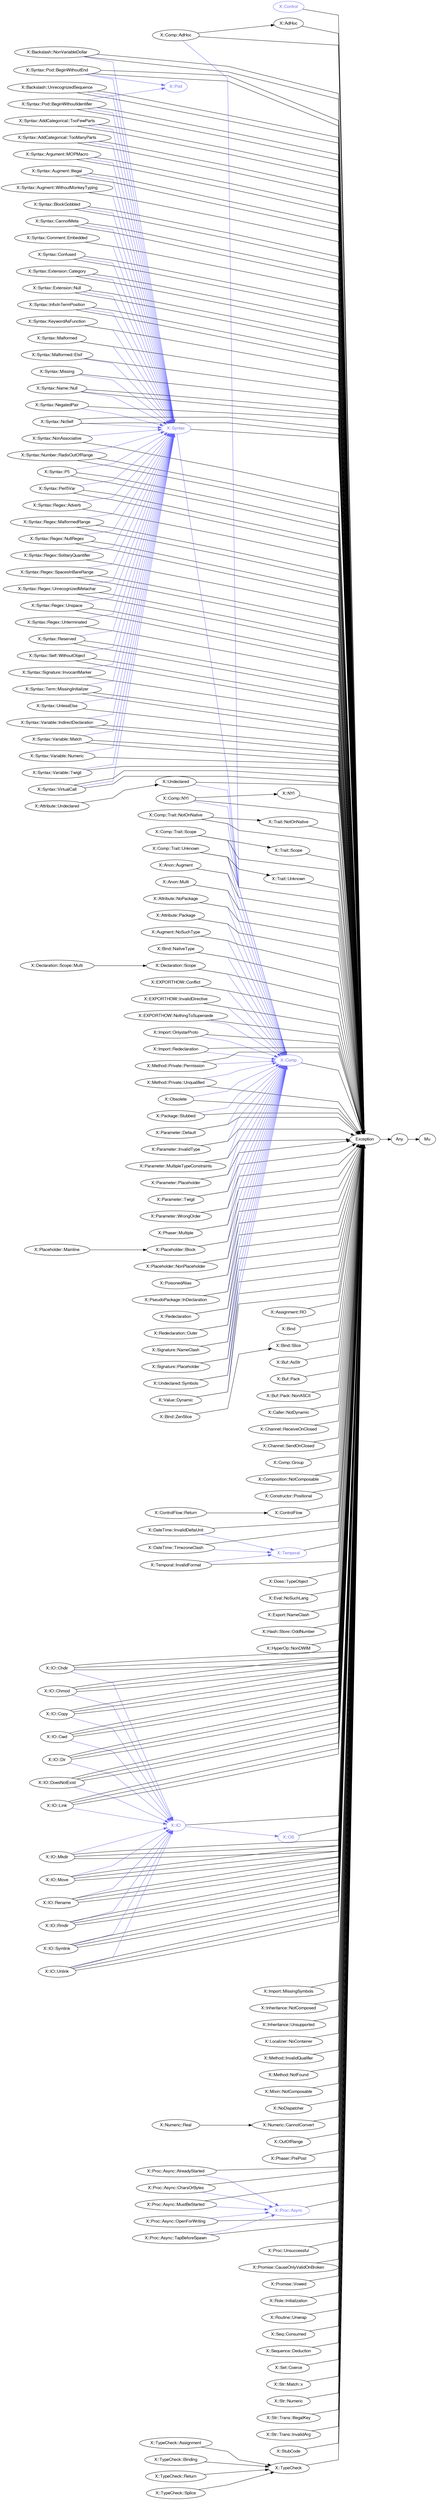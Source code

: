 digraph "perl6-type-graph" {
    rankdir=LR;
    splines=polyline;
    overlap=false; 
    // Types
    "X::Control" [color="#6666FF", fontcolor="#6666FF", href="/type/X::Control", fontname="FreeSans"];
    "X::AdHoc" [color="#000000", fontcolor="#000000", href="/type/X::AdHoc", fontname="FreeSans"];
    "X::Comp" [color="#6666FF", fontcolor="#6666FF", href="/type/X::Comp", fontname="FreeSans"];
    "X::Anon::Augment" [color="#000000", fontcolor="#000000", href="/type/X::Anon::Augment", fontname="FreeSans"];
    "X::Anon::Multi" [color="#000000", fontcolor="#000000", href="/type/X::Anon::Multi", fontname="FreeSans"];
    "X::Assignment::RO" [color="#000000", fontcolor="#000000", href="/type/X::Assignment::RO", fontname="FreeSans"];
    "X::Attribute::NoPackage" [color="#000000", fontcolor="#000000", href="/type/X::Attribute::NoPackage", fontname="FreeSans"];
    "X::Attribute::Package" [color="#000000", fontcolor="#000000", href="/type/X::Attribute::Package", fontname="FreeSans"];
    "X::Undeclared" [color="#000000", fontcolor="#000000", href="/type/X::Undeclared", fontname="FreeSans"];
    "X::Attribute::Undeclared" [color="#000000", fontcolor="#000000", href="/type/X::Attribute::Undeclared", fontname="FreeSans"];
    "X::Augment::NoSuchType" [color="#000000", fontcolor="#000000", href="/type/X::Augment::NoSuchType", fontname="FreeSans"];
    "X::Syntax" [color="#6666FF", fontcolor="#6666FF", href="/type/X::Syntax", fontname="FreeSans"];
    "X::Backslash::NonVariableDollar" [color="#000000", fontcolor="#000000", href="/type/X::Backslash::NonVariableDollar", fontname="FreeSans"];
    "X::Backslash::UnrecognizedSequence" [color="#000000", fontcolor="#000000", href="/type/X::Backslash::UnrecognizedSequence", fontname="FreeSans"];
    "X::Bind" [color="#000000", fontcolor="#000000", href="/type/X::Bind", fontname="FreeSans"];
    "X::Bind::NativeType" [color="#000000", fontcolor="#000000", href="/type/X::Bind::NativeType", fontname="FreeSans"];
    "X::Bind::Slice" [color="#000000", fontcolor="#000000", href="/type/X::Bind::Slice", fontname="FreeSans"];
    "X::Bind::ZenSlice" [color="#000000", fontcolor="#000000", href="/type/X::Bind::ZenSlice", fontname="FreeSans"];
    "X::Buf::AsStr" [color="#000000", fontcolor="#000000", href="/type/X::Buf::AsStr", fontname="FreeSans"];
    "X::Buf::Pack" [color="#000000", fontcolor="#000000", href="/type/X::Buf::Pack", fontname="FreeSans"];
    "X::Buf::Pack::NonASCII" [color="#000000", fontcolor="#000000", href="/type/X::Buf::Pack::NonASCII", fontname="FreeSans"];
    "X::Caller::NotDynamic" [color="#000000", fontcolor="#000000", href="/type/X::Caller::NotDynamic", fontname="FreeSans"];
    "X::Channel::ReceiveOnClosed" [color="#000000", fontcolor="#000000", href="/type/X::Channel::ReceiveOnClosed", fontname="FreeSans"];
    "X::Channel::SendOnClosed" [color="#000000", fontcolor="#000000", href="/type/X::Channel::SendOnClosed", fontname="FreeSans"];
    "X::Comp::AdHoc" [color="#000000", fontcolor="#000000", href="/type/X::Comp::AdHoc", fontname="FreeSans"];
    "X::Comp::Group" [color="#000000", fontcolor="#000000", href="/type/X::Comp::Group", fontname="FreeSans"];
    "X::NYI" [color="#000000", fontcolor="#000000", href="/type/X::NYI", fontname="FreeSans"];
    "X::Comp::NYI" [color="#000000", fontcolor="#000000", href="/type/X::Comp::NYI", fontname="FreeSans"];
    "X::Trait::NotOnNative" [color="#000000", fontcolor="#000000", href="/type/X::Trait::NotOnNative", fontname="FreeSans"];
    "X::Comp::Trait::NotOnNative" [color="#000000", fontcolor="#000000", href="/type/X::Comp::Trait::NotOnNative", fontname="FreeSans"];
    "X::Trait::Scope" [color="#000000", fontcolor="#000000", href="/type/X::Trait::Scope", fontname="FreeSans"];
    "X::Comp::Trait::Scope" [color="#000000", fontcolor="#000000", href="/type/X::Comp::Trait::Scope", fontname="FreeSans"];
    "X::Trait::Unknown" [color="#000000", fontcolor="#000000", href="/type/X::Trait::Unknown", fontname="FreeSans"];
    "X::Comp::Trait::Unknown" [color="#000000", fontcolor="#000000", href="/type/X::Comp::Trait::Unknown", fontname="FreeSans"];
    "X::Composition::NotComposable" [color="#000000", fontcolor="#000000", href="/type/X::Composition::NotComposable", fontname="FreeSans"];
    "X::Constructor::Positional" [color="#000000", fontcolor="#000000", href="/type/X::Constructor::Positional", fontname="FreeSans"];
    "X::ControlFlow" [color="#000000", fontcolor="#000000", href="/type/X::ControlFlow", fontname="FreeSans"];
    "X::ControlFlow::Return" [color="#000000", fontcolor="#000000", href="/type/X::ControlFlow::Return", fontname="FreeSans"];
    "X::Temporal" [color="#6666FF", fontcolor="#6666FF", href="/type/X::Temporal", fontname="FreeSans"];
    "X::DateTime::InvalidDeltaUnit" [color="#000000", fontcolor="#000000", href="/type/X::DateTime::InvalidDeltaUnit", fontname="FreeSans"];
    "X::DateTime::TimezoneClash" [color="#000000", fontcolor="#000000", href="/type/X::DateTime::TimezoneClash", fontname="FreeSans"];
    "X::Declaration::Scope" [color="#000000", fontcolor="#000000", href="/type/X::Declaration::Scope", fontname="FreeSans"];
    "X::Declaration::Scope::Multi" [color="#000000", fontcolor="#000000", href="/type/X::Declaration::Scope::Multi", fontname="FreeSans"];
    "X::Does::TypeObject" [color="#000000", fontcolor="#000000", href="/type/X::Does::TypeObject", fontname="FreeSans"];
    "X::EXPORTHOW::Conflict" [color="#000000", fontcolor="#000000", href="/type/X::EXPORTHOW::Conflict", fontname="FreeSans"];
    "X::EXPORTHOW::InvalidDirective" [color="#000000", fontcolor="#000000", href="/type/X::EXPORTHOW::InvalidDirective", fontname="FreeSans"];
    "X::EXPORTHOW::NothingToSupersede" [color="#000000", fontcolor="#000000", href="/type/X::EXPORTHOW::NothingToSupersede", fontname="FreeSans"];
    "X::Eval::NoSuchLang" [color="#000000", fontcolor="#000000", href="/type/X::Eval::NoSuchLang", fontname="FreeSans"];
    "X::Export::NameClash" [color="#000000", fontcolor="#000000", href="/type/X::Export::NameClash", fontname="FreeSans"];
    "X::Hash::Store::OddNumber" [color="#000000", fontcolor="#000000", href="/type/X::Hash::Store::OddNumber", fontname="FreeSans"];
    "X::HyperOp::NonDWIM" [color="#000000", fontcolor="#000000", href="/type/X::HyperOp::NonDWIM", fontname="FreeSans"];
    "X::OS" [color="#6666FF", fontcolor="#6666FF", href="/type/X::OS", fontname="FreeSans"];
    "X::IO" [color="#6666FF", fontcolor="#6666FF", href="/type/X::IO", fontname="FreeSans"];
    "X::IO::Chdir" [color="#000000", fontcolor="#000000", href="/type/X::IO::Chdir", fontname="FreeSans"];
    "X::IO::Chmod" [color="#000000", fontcolor="#000000", href="/type/X::IO::Chmod", fontname="FreeSans"];
    "X::IO::Copy" [color="#000000", fontcolor="#000000", href="/type/X::IO::Copy", fontname="FreeSans"];
    "X::IO::Cwd" [color="#000000", fontcolor="#000000", href="/type/X::IO::Cwd", fontname="FreeSans"];
    "X::IO::Dir" [color="#000000", fontcolor="#000000", href="/type/X::IO::Dir", fontname="FreeSans"];
    "X::IO::DoesNotExist" [color="#000000", fontcolor="#000000", href="/type/X::IO::DoesNotExist", fontname="FreeSans"];
    "X::IO::Link" [color="#000000", fontcolor="#000000", href="/type/X::IO::Link", fontname="FreeSans"];
    "X::IO::Mkdir" [color="#000000", fontcolor="#000000", href="/type/X::IO::Mkdir", fontname="FreeSans"];
    "X::IO::Move" [color="#000000", fontcolor="#000000", href="/type/X::IO::Move", fontname="FreeSans"];
    "X::IO::Rename" [color="#000000", fontcolor="#000000", href="/type/X::IO::Rename", fontname="FreeSans"];
    "X::IO::Rmdir" [color="#000000", fontcolor="#000000", href="/type/X::IO::Rmdir", fontname="FreeSans"];
    "X::IO::Symlink" [color="#000000", fontcolor="#000000", href="/type/X::IO::Symlink", fontname="FreeSans"];
    "X::IO::Unlink" [color="#000000", fontcolor="#000000", href="/type/X::IO::Unlink", fontname="FreeSans"];
    "X::Import::MissingSymbols" [color="#000000", fontcolor="#000000", href="/type/X::Import::MissingSymbols", fontname="FreeSans"];
    "X::Import::OnlystarProto" [color="#000000", fontcolor="#000000", href="/type/X::Import::OnlystarProto", fontname="FreeSans"];
    "X::Import::Redeclaration" [color="#000000", fontcolor="#000000", href="/type/X::Import::Redeclaration", fontname="FreeSans"];
    "X::Inheritance::NotComposed" [color="#000000", fontcolor="#000000", href="/type/X::Inheritance::NotComposed", fontname="FreeSans"];
    "X::Inheritance::Unsupported" [color="#000000", fontcolor="#000000", href="/type/X::Inheritance::Unsupported", fontname="FreeSans"];
    "X::Localizer::NoContainer" [color="#000000", fontcolor="#000000", href="/type/X::Localizer::NoContainer", fontname="FreeSans"];
    "X::Method::InvalidQualifier" [color="#000000", fontcolor="#000000", href="/type/X::Method::InvalidQualifier", fontname="FreeSans"];
    "X::Method::NotFound" [color="#000000", fontcolor="#000000", href="/type/X::Method::NotFound", fontname="FreeSans"];
    "X::Method::Private::Permission" [color="#000000", fontcolor="#000000", href="/type/X::Method::Private::Permission", fontname="FreeSans"];
    "X::Method::Private::Unqualified" [color="#000000", fontcolor="#000000", href="/type/X::Method::Private::Unqualified", fontname="FreeSans"];
    "X::Mixin::NotComposable" [color="#000000", fontcolor="#000000", href="/type/X::Mixin::NotComposable", fontname="FreeSans"];
    "X::NoDispatcher" [color="#000000", fontcolor="#000000", href="/type/X::NoDispatcher", fontname="FreeSans"];
    "X::Numeric::CannotConvert" [color="#000000", fontcolor="#000000", href="/type/X::Numeric::CannotConvert", fontname="FreeSans"];
    "X::Numeric::Real" [color="#000000", fontcolor="#000000", href="/type/X::Numeric::Real", fontname="FreeSans"];
    "X::Obsolete" [color="#000000", fontcolor="#000000", href="/type/X::Obsolete", fontname="FreeSans"];
    "X::OutOfRange" [color="#000000", fontcolor="#000000", href="/type/X::OutOfRange", fontname="FreeSans"];
    "X::Package::Stubbed" [color="#000000", fontcolor="#000000", href="/type/X::Package::Stubbed", fontname="FreeSans"];
    "X::Parameter::Default" [color="#000000", fontcolor="#000000", href="/type/X::Parameter::Default", fontname="FreeSans"];
    "X::Parameter::InvalidType" [color="#000000", fontcolor="#000000", href="/type/X::Parameter::InvalidType", fontname="FreeSans"];
    "X::Parameter::MultipleTypeConstraints" [color="#000000", fontcolor="#000000", href="/type/X::Parameter::MultipleTypeConstraints", fontname="FreeSans"];
    "X::Parameter::Placeholder" [color="#000000", fontcolor="#000000", href="/type/X::Parameter::Placeholder", fontname="FreeSans"];
    "X::Parameter::Twigil" [color="#000000", fontcolor="#000000", href="/type/X::Parameter::Twigil", fontname="FreeSans"];
    "X::Parameter::WrongOrder" [color="#000000", fontcolor="#000000", href="/type/X::Parameter::WrongOrder", fontname="FreeSans"];
    "X::Phaser::Multiple" [color="#000000", fontcolor="#000000", href="/type/X::Phaser::Multiple", fontname="FreeSans"];
    "X::Phaser::PrePost" [color="#000000", fontcolor="#000000", href="/type/X::Phaser::PrePost", fontname="FreeSans"];
    "X::Placeholder::Block" [color="#000000", fontcolor="#000000", href="/type/X::Placeholder::Block", fontname="FreeSans"];
    "X::Placeholder::Mainline" [color="#000000", fontcolor="#000000", href="/type/X::Placeholder::Mainline", fontname="FreeSans"];
    "X::Placeholder::NonPlaceholder" [color="#000000", fontcolor="#000000", href="/type/X::Placeholder::NonPlaceholder", fontname="FreeSans"];
    "X::Pod" [color="#6666FF", fontcolor="#6666FF", href="/type/X::Pod", fontname="FreeSans"];
    "X::PoisonedAlias" [color="#000000", fontcolor="#000000", href="/type/X::PoisonedAlias", fontname="FreeSans"];
    "X::Proc::Async" [color="#6666FF", fontcolor="#6666FF", href="/type/X::Proc::Async", fontname="FreeSans"];
    "X::Proc::Async::AlreadyStarted" [color="#000000", fontcolor="#000000", href="/type/X::Proc::Async::AlreadyStarted", fontname="FreeSans"];
    "X::Proc::Async::CharsOrBytes" [color="#000000", fontcolor="#000000", href="/type/X::Proc::Async::CharsOrBytes", fontname="FreeSans"];
    "X::Proc::Async::MustBeStarted" [color="#000000", fontcolor="#000000", href="/type/X::Proc::Async::MustBeStarted", fontname="FreeSans"];
    "X::Proc::Async::OpenForWriting" [color="#000000", fontcolor="#000000", href="/type/X::Proc::Async::OpenForWriting", fontname="FreeSans"];
    "X::Proc::Async::TapBeforeSpawn" [color="#000000", fontcolor="#000000", href="/type/X::Proc::Async::TapBeforeSpawn", fontname="FreeSans"];
    "X::Proc::Unsuccessful" [color="#000000", fontcolor="#000000", href="/type/X::Proc::Unsuccessful", fontname="FreeSans"];
    "X::Promise::CauseOnlyValidOnBroken" [color="#000000", fontcolor="#000000", href="/type/X::Promise::CauseOnlyValidOnBroken", fontname="FreeSans"];
    "X::Promise::Vowed" [color="#000000", fontcolor="#000000", href="/type/X::Promise::Vowed", fontname="FreeSans"];
    "X::PseudoPackage::InDeclaration" [color="#000000", fontcolor="#000000", href="/type/X::PseudoPackage::InDeclaration", fontname="FreeSans"];
    "X::Redeclaration" [color="#000000", fontcolor="#000000", href="/type/X::Redeclaration", fontname="FreeSans"];
    "X::Redeclaration::Outer" [color="#000000", fontcolor="#000000", href="/type/X::Redeclaration::Outer", fontname="FreeSans"];
    "X::Role::Initialization" [color="#000000", fontcolor="#000000", href="/type/X::Role::Initialization", fontname="FreeSans"];
    "X::Routine::Unwrap" [color="#000000", fontcolor="#000000", href="/type/X::Routine::Unwrap", fontname="FreeSans"];
    "X::Seq::Consumed" [color="#000000", fontcolor="#000000", href="/type/X::Seq::Consumed", fontname="FreeSans"];
    "X::Sequence::Deduction" [color="#000000", fontcolor="#000000", href="/type/X::Sequence::Deduction", fontname="FreeSans"];
    "X::Set::Coerce" [color="#000000", fontcolor="#000000", href="/type/X::Set::Coerce", fontname="FreeSans"];
    "X::Signature::NameClash" [color="#000000", fontcolor="#000000", href="/type/X::Signature::NameClash", fontname="FreeSans"];
    "X::Signature::Placeholder" [color="#000000", fontcolor="#000000", href="/type/X::Signature::Placeholder", fontname="FreeSans"];
    "X::Str::Match::x" [color="#000000", fontcolor="#000000", href="/type/X::Str::Match::x", fontname="FreeSans"];
    "X::Str::Numeric" [color="#000000", fontcolor="#000000", href="/type/X::Str::Numeric", fontname="FreeSans"];
    "X::Str::Trans::IllegalKey" [color="#000000", fontcolor="#000000", href="/type/X::Str::Trans::IllegalKey", fontname="FreeSans"];
    "X::Str::Trans::InvalidArg" [color="#000000", fontcolor="#000000", href="/type/X::Str::Trans::InvalidArg", fontname="FreeSans"];
    "X::StubCode" [color="#000000", fontcolor="#000000", href="/type/X::StubCode", fontname="FreeSans"];
    "X::Syntax::AddCategorical::TooFewParts" [color="#000000", fontcolor="#000000", href="/type/X::Syntax::AddCategorical::TooFewParts", fontname="FreeSans"];
    "X::Syntax::AddCategorical::TooManyParts" [color="#000000", fontcolor="#000000", href="/type/X::Syntax::AddCategorical::TooManyParts", fontname="FreeSans"];
    "X::Syntax::Argument::MOPMacro" [color="#000000", fontcolor="#000000", href="/type/X::Syntax::Argument::MOPMacro", fontname="FreeSans"];
    "X::Syntax::Augment::Illegal" [color="#000000", fontcolor="#000000", href="/type/X::Syntax::Augment::Illegal", fontname="FreeSans"];
    "X::Syntax::Augment::WithoutMonkeyTyping" [color="#000000", fontcolor="#000000", href="/type/X::Syntax::Augment::WithoutMonkeyTyping", fontname="FreeSans"];
    "X::Syntax::BlockGobbled" [color="#000000", fontcolor="#000000", href="/type/X::Syntax::BlockGobbled", fontname="FreeSans"];
    "X::Syntax::CannotMeta" [color="#000000", fontcolor="#000000", href="/type/X::Syntax::CannotMeta", fontname="FreeSans"];
    "X::Syntax::Comment::Embedded" [color="#000000", fontcolor="#000000", href="/type/X::Syntax::Comment::Embedded", fontname="FreeSans"];
    "X::Syntax::Confused" [color="#000000", fontcolor="#000000", href="/type/X::Syntax::Confused", fontname="FreeSans"];
    "X::Syntax::Extension::Category" [color="#000000", fontcolor="#000000", href="/type/X::Syntax::Extension::Category", fontname="FreeSans"];
    "X::Syntax::Extension::Null" [color="#000000", fontcolor="#000000", href="/type/X::Syntax::Extension::Null", fontname="FreeSans"];
    "X::Syntax::InfixInTermPosition" [color="#000000", fontcolor="#000000", href="/type/X::Syntax::InfixInTermPosition", fontname="FreeSans"];
    "X::Syntax::KeywordAsFunction" [color="#000000", fontcolor="#000000", href="/type/X::Syntax::KeywordAsFunction", fontname="FreeSans"];
    "X::Syntax::Malformed" [color="#000000", fontcolor="#000000", href="/type/X::Syntax::Malformed", fontname="FreeSans"];
    "X::Syntax::Malformed::Elsif" [color="#000000", fontcolor="#000000", href="/type/X::Syntax::Malformed::Elsif", fontname="FreeSans"];
    "X::Syntax::Missing" [color="#000000", fontcolor="#000000", href="/type/X::Syntax::Missing", fontname="FreeSans"];
    "X::Syntax::Name::Null" [color="#000000", fontcolor="#000000", href="/type/X::Syntax::Name::Null", fontname="FreeSans"];
    "X::Syntax::NegatedPair" [color="#000000", fontcolor="#000000", href="/type/X::Syntax::NegatedPair", fontname="FreeSans"];
    "X::Syntax::NoSelf" [color="#000000", fontcolor="#000000", href="/type/X::Syntax::NoSelf", fontname="FreeSans"];
    "X::Syntax::NonAssociative" [color="#000000", fontcolor="#000000", href="/type/X::Syntax::NonAssociative", fontname="FreeSans"];
    "X::Syntax::Number::RadixOutOfRange" [color="#000000", fontcolor="#000000", href="/type/X::Syntax::Number::RadixOutOfRange", fontname="FreeSans"];
    "X::Syntax::P5" [color="#000000", fontcolor="#000000", href="/type/X::Syntax::P5", fontname="FreeSans"];
    "X::Syntax::Perl5Var" [color="#000000", fontcolor="#000000", href="/type/X::Syntax::Perl5Var", fontname="FreeSans"];
    "X::Syntax::Pod::BeginWithoutEnd" [color="#000000", fontcolor="#000000", href="/type/X::Syntax::Pod::BeginWithoutEnd", fontname="FreeSans"];
    "X::Syntax::Pod::BeginWithoutIdentifier" [color="#000000", fontcolor="#000000", href="/type/X::Syntax::Pod::BeginWithoutIdentifier", fontname="FreeSans"];
    "X::Syntax::Regex::Adverb" [color="#000000", fontcolor="#000000", href="/type/X::Syntax::Regex::Adverb", fontname="FreeSans"];
    "X::Syntax::Regex::MalformedRange" [color="#000000", fontcolor="#000000", href="/type/X::Syntax::Regex::MalformedRange", fontname="FreeSans"];
    "X::Syntax::Regex::NullRegex" [color="#000000", fontcolor="#000000", href="/type/X::Syntax::Regex::NullRegex", fontname="FreeSans"];
    "X::Syntax::Regex::SolitaryQuantifier" [color="#000000", fontcolor="#000000", href="/type/X::Syntax::Regex::SolitaryQuantifier", fontname="FreeSans"];
    "X::Syntax::Regex::SpacesInBareRange" [color="#000000", fontcolor="#000000", href="/type/X::Syntax::Regex::SpacesInBareRange", fontname="FreeSans"];
    "X::Syntax::Regex::UnrecognizedMetachar" [color="#000000", fontcolor="#000000", href="/type/X::Syntax::Regex::UnrecognizedMetachar", fontname="FreeSans"];
    "X::Syntax::Regex::Unspace" [color="#000000", fontcolor="#000000", href="/type/X::Syntax::Regex::Unspace", fontname="FreeSans"];
    "X::Syntax::Regex::Unterminated" [color="#000000", fontcolor="#000000", href="/type/X::Syntax::Regex::Unterminated", fontname="FreeSans"];
    "X::Syntax::Reserved" [color="#000000", fontcolor="#000000", href="/type/X::Syntax::Reserved", fontname="FreeSans"];
    "X::Syntax::Self::WithoutObject" [color="#000000", fontcolor="#000000", href="/type/X::Syntax::Self::WithoutObject", fontname="FreeSans"];
    "X::Syntax::Signature::InvocantMarker" [color="#000000", fontcolor="#000000", href="/type/X::Syntax::Signature::InvocantMarker", fontname="FreeSans"];
    "X::Syntax::Term::MissingInitializer" [color="#000000", fontcolor="#000000", href="/type/X::Syntax::Term::MissingInitializer", fontname="FreeSans"];
    "X::Syntax::UnlessElse" [color="#000000", fontcolor="#000000", href="/type/X::Syntax::UnlessElse", fontname="FreeSans"];
    "X::Syntax::Variable::IndirectDeclaration" [color="#000000", fontcolor="#000000", href="/type/X::Syntax::Variable::IndirectDeclaration", fontname="FreeSans"];
    "X::Syntax::Variable::Match" [color="#000000", fontcolor="#000000", href="/type/X::Syntax::Variable::Match", fontname="FreeSans"];
    "X::Syntax::Variable::Numeric" [color="#000000", fontcolor="#000000", href="/type/X::Syntax::Variable::Numeric", fontname="FreeSans"];
    "X::Syntax::Variable::Twigil" [color="#000000", fontcolor="#000000", href="/type/X::Syntax::Variable::Twigil", fontname="FreeSans"];
    "X::Syntax::VirtualCall" [color="#000000", fontcolor="#000000", href="/type/X::Syntax::VirtualCall", fontname="FreeSans"];
    "X::Temporal::InvalidFormat" [color="#000000", fontcolor="#000000", href="/type/X::Temporal::InvalidFormat", fontname="FreeSans"];
    "X::TypeCheck" [color="#000000", fontcolor="#000000", href="/type/X::TypeCheck", fontname="FreeSans"];
    "X::TypeCheck::Assignment" [color="#000000", fontcolor="#000000", href="/type/X::TypeCheck::Assignment", fontname="FreeSans"];
    "X::TypeCheck::Binding" [color="#000000", fontcolor="#000000", href="/type/X::TypeCheck::Binding", fontname="FreeSans"];
    "X::TypeCheck::Return" [color="#000000", fontcolor="#000000", href="/type/X::TypeCheck::Return", fontname="FreeSans"];
    "X::TypeCheck::Splice" [color="#000000", fontcolor="#000000", href="/type/X::TypeCheck::Splice", fontname="FreeSans"];
    "X::Undeclared::Symbols" [color="#000000", fontcolor="#000000", href="/type/X::Undeclared::Symbols", fontname="FreeSans"];
    "X::Value::Dynamic" [color="#000000", fontcolor="#000000", href="/type/X::Value::Dynamic", fontname="FreeSans"];
    "Exception" [color="#000000", fontcolor="#000000", href="/type/Exception", fontname="FreeSans"];
    "Any" [color="#000000", fontcolor="#000000", href="/type/Any", fontname="FreeSans"];
    "Mu" [color="#000000", fontcolor="#000000", href="/type/Mu", fontname="FreeSans"];

    // Superclasses
    "X::Control" -> "Exception" [color="#000000"];
    "X::AdHoc" -> "Exception" [color="#000000"];
    "X::Comp" -> "Exception" [color="#000000"];
    "X::Anon::Augment" -> "Exception" [color="#000000"];
    "X::Anon::Multi" -> "Exception" [color="#000000"];
    "X::Assignment::RO" -> "Exception" [color="#000000"];
    "X::Attribute::NoPackage" -> "Exception" [color="#000000"];
    "X::Attribute::Package" -> "Exception" [color="#000000"];
    "X::Undeclared" -> "Exception" [color="#000000"];
    "X::Attribute::Undeclared" -> "X::Undeclared" [color="#000000"];
    "X::Augment::NoSuchType" -> "Exception" [color="#000000"];
    "X::Syntax" -> "Exception" [color="#000000"];
    "X::Backslash::NonVariableDollar" -> "Exception" [color="#000000"];
    "X::Backslash::NonVariableDollar" -> "Exception" [color="#000000"];
    "X::Backslash::UnrecognizedSequence" -> "Exception" [color="#000000"];
    "X::Backslash::UnrecognizedSequence" -> "Exception" [color="#000000"];
    "X::Bind" -> "Exception" [color="#000000"];
    "X::Bind::NativeType" -> "Exception" [color="#000000"];
    "X::Bind::Slice" -> "Exception" [color="#000000"];
    "X::Bind::ZenSlice" -> "X::Bind::Slice" [color="#000000"];
    "X::Buf::AsStr" -> "Exception" [color="#000000"];
    "X::Buf::Pack" -> "Exception" [color="#000000"];
    "X::Buf::Pack::NonASCII" -> "Exception" [color="#000000"];
    "X::Caller::NotDynamic" -> "Exception" [color="#000000"];
    "X::Channel::ReceiveOnClosed" -> "Exception" [color="#000000"];
    "X::Channel::SendOnClosed" -> "Exception" [color="#000000"];
    "X::Comp::AdHoc" -> "X::AdHoc" [color="#000000"];
    "X::Comp::AdHoc" -> "Exception" [color="#000000"];
    "X::Comp::Group" -> "Exception" [color="#000000"];
    "X::NYI" -> "Exception" [color="#000000"];
    "X::Comp::NYI" -> "X::NYI" [color="#000000"];
    "X::Comp::NYI" -> "Exception" [color="#000000"];
    "X::Trait::NotOnNative" -> "Exception" [color="#000000"];
    "X::Comp::Trait::NotOnNative" -> "X::Trait::NotOnNative" [color="#000000"];
    "X::Comp::Trait::NotOnNative" -> "Exception" [color="#000000"];
    "X::Trait::Scope" -> "Exception" [color="#000000"];
    "X::Comp::Trait::Scope" -> "X::Trait::Scope" [color="#000000"];
    "X::Comp::Trait::Scope" -> "Exception" [color="#000000"];
    "X::Trait::Unknown" -> "Exception" [color="#000000"];
    "X::Comp::Trait::Unknown" -> "X::Trait::Unknown" [color="#000000"];
    "X::Comp::Trait::Unknown" -> "Exception" [color="#000000"];
    "X::Composition::NotComposable" -> "Exception" [color="#000000"];
    "X::Constructor::Positional" -> "Exception" [color="#000000"];
    "X::ControlFlow" -> "Exception" [color="#000000"];
    "X::ControlFlow::Return" -> "X::ControlFlow" [color="#000000"];
    "X::Temporal" -> "Exception" [color="#000000"];
    "X::DateTime::InvalidDeltaUnit" -> "Exception" [color="#000000"];
    "X::DateTime::TimezoneClash" -> "Exception" [color="#000000"];
    "X::Declaration::Scope" -> "Exception" [color="#000000"];
    "X::Declaration::Scope::Multi" -> "X::Declaration::Scope" [color="#000000"];
    "X::Does::TypeObject" -> "Exception" [color="#000000"];
    "X::EXPORTHOW::Conflict" -> "Exception" [color="#000000"];
    "X::EXPORTHOW::InvalidDirective" -> "Exception" [color="#000000"];
    "X::EXPORTHOW::NothingToSupersede" -> "Exception" [color="#000000"];
    "X::Eval::NoSuchLang" -> "Exception" [color="#000000"];
    "X::Export::NameClash" -> "Exception" [color="#000000"];
    "X::Hash::Store::OddNumber" -> "Exception" [color="#000000"];
    "X::HyperOp::NonDWIM" -> "Exception" [color="#000000"];
    "X::OS" -> "Exception" [color="#000000"];
    "X::IO" -> "Exception" [color="#000000"];
    "X::IO::Chdir" -> "Exception" [color="#000000"];
    "X::IO::Chdir" -> "Exception" [color="#000000"];
    "X::IO::Chdir" -> "Exception" [color="#000000"];
    "X::IO::Chmod" -> "Exception" [color="#000000"];
    "X::IO::Chmod" -> "Exception" [color="#000000"];
    "X::IO::Chmod" -> "Exception" [color="#000000"];
    "X::IO::Copy" -> "Exception" [color="#000000"];
    "X::IO::Copy" -> "Exception" [color="#000000"];
    "X::IO::Copy" -> "Exception" [color="#000000"];
    "X::IO::Cwd" -> "Exception" [color="#000000"];
    "X::IO::Cwd" -> "Exception" [color="#000000"];
    "X::IO::Cwd" -> "Exception" [color="#000000"];
    "X::IO::Dir" -> "Exception" [color="#000000"];
    "X::IO::Dir" -> "Exception" [color="#000000"];
    "X::IO::Dir" -> "Exception" [color="#000000"];
    "X::IO::DoesNotExist" -> "Exception" [color="#000000"];
    "X::IO::DoesNotExist" -> "Exception" [color="#000000"];
    "X::IO::DoesNotExist" -> "Exception" [color="#000000"];
    "X::IO::Link" -> "Exception" [color="#000000"];
    "X::IO::Link" -> "Exception" [color="#000000"];
    "X::IO::Link" -> "Exception" [color="#000000"];
    "X::IO::Mkdir" -> "Exception" [color="#000000"];
    "X::IO::Mkdir" -> "Exception" [color="#000000"];
    "X::IO::Mkdir" -> "Exception" [color="#000000"];
    "X::IO::Move" -> "Exception" [color="#000000"];
    "X::IO::Move" -> "Exception" [color="#000000"];
    "X::IO::Move" -> "Exception" [color="#000000"];
    "X::IO::Rename" -> "Exception" [color="#000000"];
    "X::IO::Rename" -> "Exception" [color="#000000"];
    "X::IO::Rename" -> "Exception" [color="#000000"];
    "X::IO::Rmdir" -> "Exception" [color="#000000"];
    "X::IO::Rmdir" -> "Exception" [color="#000000"];
    "X::IO::Rmdir" -> "Exception" [color="#000000"];
    "X::IO::Symlink" -> "Exception" [color="#000000"];
    "X::IO::Symlink" -> "Exception" [color="#000000"];
    "X::IO::Symlink" -> "Exception" [color="#000000"];
    "X::IO::Unlink" -> "Exception" [color="#000000"];
    "X::IO::Unlink" -> "Exception" [color="#000000"];
    "X::IO::Unlink" -> "Exception" [color="#000000"];
    "X::Import::MissingSymbols" -> "Exception" [color="#000000"];
    "X::Import::OnlystarProto" -> "Exception" [color="#000000"];
    "X::Import::Redeclaration" -> "Exception" [color="#000000"];
    "X::Inheritance::NotComposed" -> "Exception" [color="#000000"];
    "X::Inheritance::Unsupported" -> "Exception" [color="#000000"];
    "X::Localizer::NoContainer" -> "Exception" [color="#000000"];
    "X::Method::InvalidQualifier" -> "Exception" [color="#000000"];
    "X::Method::NotFound" -> "Exception" [color="#000000"];
    "X::Method::Private::Permission" -> "Exception" [color="#000000"];
    "X::Method::Private::Unqualified" -> "Exception" [color="#000000"];
    "X::Mixin::NotComposable" -> "Exception" [color="#000000"];
    "X::NoDispatcher" -> "Exception" [color="#000000"];
    "X::Numeric::CannotConvert" -> "Exception" [color="#000000"];
    "X::Numeric::Real" -> "X::Numeric::CannotConvert" [color="#000000"];
    "X::Obsolete" -> "Exception" [color="#000000"];
    "X::OutOfRange" -> "Exception" [color="#000000"];
    "X::Package::Stubbed" -> "Exception" [color="#000000"];
    "X::Parameter::Default" -> "Exception" [color="#000000"];
    "X::Parameter::InvalidType" -> "Exception" [color="#000000"];
    "X::Parameter::MultipleTypeConstraints" -> "Exception" [color="#000000"];
    "X::Parameter::Placeholder" -> "Exception" [color="#000000"];
    "X::Parameter::Twigil" -> "Exception" [color="#000000"];
    "X::Parameter::WrongOrder" -> "Exception" [color="#000000"];
    "X::Phaser::Multiple" -> "Exception" [color="#000000"];
    "X::Phaser::PrePost" -> "Exception" [color="#000000"];
    "X::Placeholder::Block" -> "Exception" [color="#000000"];
    "X::Placeholder::Mainline" -> "X::Placeholder::Block" [color="#000000"];
    "X::Placeholder::NonPlaceholder" -> "Exception" [color="#000000"];
    "X::PoisonedAlias" -> "Exception" [color="#000000"];
    "X::Proc::Async" -> "Exception" [color="#000000"];
    "X::Proc::Async::AlreadyStarted" -> "Exception" [color="#000000"];
    "X::Proc::Async::CharsOrBytes" -> "Exception" [color="#000000"];
    "X::Proc::Async::MustBeStarted" -> "Exception" [color="#000000"];
    "X::Proc::Async::OpenForWriting" -> "Exception" [color="#000000"];
    "X::Proc::Async::TapBeforeSpawn" -> "Exception" [color="#000000"];
    "X::Proc::Unsuccessful" -> "Exception" [color="#000000"];
    "X::Promise::CauseOnlyValidOnBroken" -> "Exception" [color="#000000"];
    "X::Promise::Vowed" -> "Exception" [color="#000000"];
    "X::PseudoPackage::InDeclaration" -> "Exception" [color="#000000"];
    "X::Redeclaration" -> "Exception" [color="#000000"];
    "X::Redeclaration::Outer" -> "Exception" [color="#000000"];
    "X::Role::Initialization" -> "Exception" [color="#000000"];
    "X::Routine::Unwrap" -> "Exception" [color="#000000"];
    "X::Seq::Consumed" -> "Exception" [color="#000000"];
    "X::Sequence::Deduction" -> "Exception" [color="#000000"];
    "X::Set::Coerce" -> "Exception" [color="#000000"];
    "X::Signature::NameClash" -> "Exception" [color="#000000"];
    "X::Signature::Placeholder" -> "Exception" [color="#000000"];
    "X::Str::Match::x" -> "Exception" [color="#000000"];
    "X::Str::Numeric" -> "Exception" [color="#000000"];
    "X::Str::Trans::IllegalKey" -> "Exception" [color="#000000"];
    "X::Str::Trans::InvalidArg" -> "Exception" [color="#000000"];
    "X::StubCode" -> "Exception" [color="#000000"];
    "X::Syntax::AddCategorical::TooFewParts" -> "Exception" [color="#000000"];
    "X::Syntax::AddCategorical::TooFewParts" -> "Exception" [color="#000000"];
    "X::Syntax::AddCategorical::TooManyParts" -> "Exception" [color="#000000"];
    "X::Syntax::AddCategorical::TooManyParts" -> "Exception" [color="#000000"];
    "X::Syntax::Argument::MOPMacro" -> "Exception" [color="#000000"];
    "X::Syntax::Argument::MOPMacro" -> "Exception" [color="#000000"];
    "X::Syntax::Augment::Illegal" -> "Exception" [color="#000000"];
    "X::Syntax::Augment::Illegal" -> "Exception" [color="#000000"];
    "X::Syntax::Augment::WithoutMonkeyTyping" -> "Exception" [color="#000000"];
    "X::Syntax::BlockGobbled" -> "Exception" [color="#000000"];
    "X::Syntax::BlockGobbled" -> "Exception" [color="#000000"];
    "X::Syntax::CannotMeta" -> "Exception" [color="#000000"];
    "X::Syntax::CannotMeta" -> "Exception" [color="#000000"];
    "X::Syntax::Comment::Embedded" -> "Exception" [color="#000000"];
    "X::Syntax::Confused" -> "Exception" [color="#000000"];
    "X::Syntax::Confused" -> "Exception" [color="#000000"];
    "X::Syntax::Extension::Category" -> "Exception" [color="#000000"];
    "X::Syntax::Extension::Category" -> "Exception" [color="#000000"];
    "X::Syntax::Extension::Null" -> "Exception" [color="#000000"];
    "X::Syntax::Extension::Null" -> "Exception" [color="#000000"];
    "X::Syntax::InfixInTermPosition" -> "Exception" [color="#000000"];
    "X::Syntax::InfixInTermPosition" -> "Exception" [color="#000000"];
    "X::Syntax::KeywordAsFunction" -> "Exception" [color="#000000"];
    "X::Syntax::Malformed" -> "Exception" [color="#000000"];
    "X::Syntax::Malformed::Elsif" -> "Exception" [color="#000000"];
    "X::Syntax::Missing" -> "Exception" [color="#000000"];
    "X::Syntax::Name::Null" -> "Exception" [color="#000000"];
    "X::Syntax::Name::Null" -> "Exception" [color="#000000"];
    "X::Syntax::NegatedPair" -> "Exception" [color="#000000"];
    "X::Syntax::NoSelf" -> "Exception" [color="#000000"];
    "X::Syntax::NoSelf" -> "Exception" [color="#000000"];
    "X::Syntax::NonAssociative" -> "Exception" [color="#000000"];
    "X::Syntax::Number::RadixOutOfRange" -> "Exception" [color="#000000"];
    "X::Syntax::Number::RadixOutOfRange" -> "Exception" [color="#000000"];
    "X::Syntax::P5" -> "Exception" [color="#000000"];
    "X::Syntax::P5" -> "Exception" [color="#000000"];
    "X::Syntax::Perl5Var" -> "Exception" [color="#000000"];
    "X::Syntax::Perl5Var" -> "Exception" [color="#000000"];
    "X::Syntax::Pod::BeginWithoutEnd" -> "Exception" [color="#000000"];
    "X::Syntax::Pod::BeginWithoutEnd" -> "Exception" [color="#000000"];
    "X::Syntax::Pod::BeginWithoutIdentifier" -> "Exception" [color="#000000"];
    "X::Syntax::Pod::BeginWithoutIdentifier" -> "Exception" [color="#000000"];
    "X::Syntax::Regex::Adverb" -> "Exception" [color="#000000"];
    "X::Syntax::Regex::MalformedRange" -> "Exception" [color="#000000"];
    "X::Syntax::Regex::MalformedRange" -> "Exception" [color="#000000"];
    "X::Syntax::Regex::NullRegex" -> "Exception" [color="#000000"];
    "X::Syntax::Regex::NullRegex" -> "Exception" [color="#000000"];
    "X::Syntax::Regex::SolitaryQuantifier" -> "Exception" [color="#000000"];
    "X::Syntax::Regex::SpacesInBareRange" -> "Exception" [color="#000000"];
    "X::Syntax::Regex::SpacesInBareRange" -> "Exception" [color="#000000"];
    "X::Syntax::Regex::UnrecognizedMetachar" -> "Exception" [color="#000000"];
    "X::Syntax::Regex::UnrecognizedMetachar" -> "Exception" [color="#000000"];
    "X::Syntax::Regex::Unspace" -> "Exception" [color="#000000"];
    "X::Syntax::Regex::Unspace" -> "Exception" [color="#000000"];
    "X::Syntax::Regex::Unterminated" -> "Exception" [color="#000000"];
    "X::Syntax::Reserved" -> "Exception" [color="#000000"];
    "X::Syntax::Reserved" -> "Exception" [color="#000000"];
    "X::Syntax::Self::WithoutObject" -> "Exception" [color="#000000"];
    "X::Syntax::Self::WithoutObject" -> "Exception" [color="#000000"];
    "X::Syntax::Signature::InvocantMarker" -> "Exception" [color="#000000"];
    "X::Syntax::Term::MissingInitializer" -> "Exception" [color="#000000"];
    "X::Syntax::Term::MissingInitializer" -> "Exception" [color="#000000"];
    "X::Syntax::UnlessElse" -> "Exception" [color="#000000"];
    "X::Syntax::Variable::IndirectDeclaration" -> "Exception" [color="#000000"];
    "X::Syntax::Variable::IndirectDeclaration" -> "Exception" [color="#000000"];
    "X::Syntax::Variable::Match" -> "Exception" [color="#000000"];
    "X::Syntax::Variable::Match" -> "Exception" [color="#000000"];
    "X::Syntax::Variable::Numeric" -> "Exception" [color="#000000"];
    "X::Syntax::Variable::Twigil" -> "Exception" [color="#000000"];
    "X::Syntax::VirtualCall" -> "Exception" [color="#000000"];
    "X::Syntax::VirtualCall" -> "Exception" [color="#000000"];
    "X::Temporal::InvalidFormat" -> "Exception" [color="#000000"];
    "X::TypeCheck" -> "Exception" [color="#000000"];
    "X::TypeCheck::Assignment" -> "X::TypeCheck" [color="#000000"];
    "X::TypeCheck::Binding" -> "X::TypeCheck" [color="#000000"];
    "X::TypeCheck::Return" -> "X::TypeCheck" [color="#000000"];
    "X::TypeCheck::Splice" -> "X::TypeCheck" [color="#000000"];
    "X::Undeclared::Symbols" -> "Exception" [color="#000000"];
    "X::Value::Dynamic" -> "Exception" [color="#000000"];
    "Exception" -> "Any" [color="#000000"];
    "Any" -> "Mu" [color="#000000"];

    // Roles
    "X::Anon::Augment" -> "X::Comp" [color="#6666FF"];
    "X::Anon::Multi" -> "X::Comp" [color="#6666FF"];
    "X::Attribute::NoPackage" -> "X::Comp" [color="#6666FF"];
    "X::Attribute::Package" -> "X::Comp" [color="#6666FF"];
    "X::Undeclared" -> "X::Comp" [color="#6666FF"];
    "X::Augment::NoSuchType" -> "X::Comp" [color="#6666FF"];
    "X::Syntax" -> "X::Comp" [color="#6666FF"];
    "X::Backslash::NonVariableDollar" -> "X::Syntax" [color="#6666FF"];
    "X::Backslash::UnrecognizedSequence" -> "X::Syntax" [color="#6666FF"];
    "X::Bind::NativeType" -> "X::Comp" [color="#6666FF"];
    "X::Comp::AdHoc" -> "X::Comp" [color="#6666FF"];
    "X::Comp::NYI" -> "X::Comp" [color="#6666FF"];
    "X::Comp::Trait::NotOnNative" -> "X::Comp" [color="#6666FF"];
    "X::Comp::Trait::Scope" -> "X::Comp" [color="#6666FF"];
    "X::Comp::Trait::Unknown" -> "X::Comp" [color="#6666FF"];
    "X::DateTime::InvalidDeltaUnit" -> "X::Temporal" [color="#6666FF"];
    "X::DateTime::TimezoneClash" -> "X::Temporal" [color="#6666FF"];
    "X::Declaration::Scope" -> "X::Comp" [color="#6666FF"];
    "X::EXPORTHOW::Conflict" -> "X::Comp" [color="#6666FF"];
    "X::EXPORTHOW::InvalidDirective" -> "X::Comp" [color="#6666FF"];
    "X::EXPORTHOW::NothingToSupersede" -> "X::Comp" [color="#6666FF"];
    "X::IO" -> "X::OS" [color="#6666FF"];
    "X::IO::Chdir" -> "X::IO" [color="#6666FF"];
    "X::IO::Chmod" -> "X::IO" [color="#6666FF"];
    "X::IO::Copy" -> "X::IO" [color="#6666FF"];
    "X::IO::Cwd" -> "X::IO" [color="#6666FF"];
    "X::IO::Dir" -> "X::IO" [color="#6666FF"];
    "X::IO::DoesNotExist" -> "X::IO" [color="#6666FF"];
    "X::IO::Link" -> "X::IO" [color="#6666FF"];
    "X::IO::Mkdir" -> "X::IO" [color="#6666FF"];
    "X::IO::Move" -> "X::IO" [color="#6666FF"];
    "X::IO::Rename" -> "X::IO" [color="#6666FF"];
    "X::IO::Rmdir" -> "X::IO" [color="#6666FF"];
    "X::IO::Symlink" -> "X::IO" [color="#6666FF"];
    "X::IO::Unlink" -> "X::IO" [color="#6666FF"];
    "X::Import::OnlystarProto" -> "X::Comp" [color="#6666FF"];
    "X::Import::Redeclaration" -> "X::Comp" [color="#6666FF"];
    "X::Method::Private::Permission" -> "X::Comp" [color="#6666FF"];
    "X::Method::Private::Unqualified" -> "X::Comp" [color="#6666FF"];
    "X::Obsolete" -> "X::Comp" [color="#6666FF"];
    "X::Package::Stubbed" -> "X::Comp" [color="#6666FF"];
    "X::Parameter::Default" -> "X::Comp" [color="#6666FF"];
    "X::Parameter::InvalidType" -> "X::Comp" [color="#6666FF"];
    "X::Parameter::MultipleTypeConstraints" -> "X::Comp" [color="#6666FF"];
    "X::Parameter::Placeholder" -> "X::Comp" [color="#6666FF"];
    "X::Parameter::Twigil" -> "X::Comp" [color="#6666FF"];
    "X::Parameter::WrongOrder" -> "X::Comp" [color="#6666FF"];
    "X::Phaser::Multiple" -> "X::Comp" [color="#6666FF"];
    "X::Placeholder::Block" -> "X::Comp" [color="#6666FF"];
    "X::Placeholder::NonPlaceholder" -> "X::Comp" [color="#6666FF"];
    "X::PoisonedAlias" -> "X::Comp" [color="#6666FF"];
    "X::Proc::Async::AlreadyStarted" -> "X::Proc::Async" [color="#6666FF"];
    "X::Proc::Async::CharsOrBytes" -> "X::Proc::Async" [color="#6666FF"];
    "X::Proc::Async::MustBeStarted" -> "X::Proc::Async" [color="#6666FF"];
    "X::Proc::Async::OpenForWriting" -> "X::Proc::Async" [color="#6666FF"];
    "X::Proc::Async::TapBeforeSpawn" -> "X::Proc::Async" [color="#6666FF"];
    "X::PseudoPackage::InDeclaration" -> "X::Comp" [color="#6666FF"];
    "X::Redeclaration" -> "X::Comp" [color="#6666FF"];
    "X::Redeclaration::Outer" -> "X::Comp" [color="#6666FF"];
    "X::Signature::NameClash" -> "X::Comp" [color="#6666FF"];
    "X::Signature::Placeholder" -> "X::Comp" [color="#6666FF"];
    "X::Syntax::AddCategorical::TooFewParts" -> "X::Syntax" [color="#6666FF"];
    "X::Syntax::AddCategorical::TooManyParts" -> "X::Syntax" [color="#6666FF"];
    "X::Syntax::Argument::MOPMacro" -> "X::Syntax" [color="#6666FF"];
    "X::Syntax::Augment::Illegal" -> "X::Syntax" [color="#6666FF"];
    "X::Syntax::Augment::WithoutMonkeyTyping" -> "X::Syntax" [color="#6666FF"];
    "X::Syntax::BlockGobbled" -> "X::Syntax" [color="#6666FF"];
    "X::Syntax::CannotMeta" -> "X::Syntax" [color="#6666FF"];
    "X::Syntax::Comment::Embedded" -> "X::Syntax" [color="#6666FF"];
    "X::Syntax::Confused" -> "X::Syntax" [color="#6666FF"];
    "X::Syntax::Extension::Category" -> "X::Syntax" [color="#6666FF"];
    "X::Syntax::Extension::Null" -> "X::Syntax" [color="#6666FF"];
    "X::Syntax::InfixInTermPosition" -> "X::Syntax" [color="#6666FF"];
    "X::Syntax::KeywordAsFunction" -> "X::Syntax" [color="#6666FF"];
    "X::Syntax::Malformed" -> "X::Syntax" [color="#6666FF"];
    "X::Syntax::Malformed::Elsif" -> "X::Syntax" [color="#6666FF"];
    "X::Syntax::Missing" -> "X::Syntax" [color="#6666FF"];
    "X::Syntax::Name::Null" -> "X::Syntax" [color="#6666FF"];
    "X::Syntax::NegatedPair" -> "X::Syntax" [color="#6666FF"];
    "X::Syntax::NoSelf" -> "X::Syntax" [color="#6666FF"];
    "X::Syntax::NonAssociative" -> "X::Syntax" [color="#6666FF"];
    "X::Syntax::Number::RadixOutOfRange" -> "X::Syntax" [color="#6666FF"];
    "X::Syntax::P5" -> "X::Syntax" [color="#6666FF"];
    "X::Syntax::Perl5Var" -> "X::Syntax" [color="#6666FF"];
    "X::Syntax::Pod::BeginWithoutEnd" -> "X::Syntax" [color="#6666FF"];
    "X::Syntax::Pod::BeginWithoutEnd" -> "X::Pod" [color="#6666FF"];
    "X::Syntax::Pod::BeginWithoutIdentifier" -> "X::Syntax" [color="#6666FF"];
    "X::Syntax::Pod::BeginWithoutIdentifier" -> "X::Pod" [color="#6666FF"];
    "X::Syntax::Regex::Adverb" -> "X::Syntax" [color="#6666FF"];
    "X::Syntax::Regex::MalformedRange" -> "X::Syntax" [color="#6666FF"];
    "X::Syntax::Regex::NullRegex" -> "X::Syntax" [color="#6666FF"];
    "X::Syntax::Regex::SolitaryQuantifier" -> "X::Syntax" [color="#6666FF"];
    "X::Syntax::Regex::SpacesInBareRange" -> "X::Syntax" [color="#6666FF"];
    "X::Syntax::Regex::UnrecognizedMetachar" -> "X::Syntax" [color="#6666FF"];
    "X::Syntax::Regex::Unspace" -> "X::Syntax" [color="#6666FF"];
    "X::Syntax::Regex::Unterminated" -> "X::Syntax" [color="#6666FF"];
    "X::Syntax::Reserved" -> "X::Syntax" [color="#6666FF"];
    "X::Syntax::Self::WithoutObject" -> "X::Syntax" [color="#6666FF"];
    "X::Syntax::Signature::InvocantMarker" -> "X::Syntax" [color="#6666FF"];
    "X::Syntax::Term::MissingInitializer" -> "X::Syntax" [color="#6666FF"];
    "X::Syntax::UnlessElse" -> "X::Syntax" [color="#6666FF"];
    "X::Syntax::Variable::IndirectDeclaration" -> "X::Syntax" [color="#6666FF"];
    "X::Syntax::Variable::Match" -> "X::Syntax" [color="#6666FF"];
    "X::Syntax::Variable::Numeric" -> "X::Syntax" [color="#6666FF"];
    "X::Syntax::Variable::Twigil" -> "X::Syntax" [color="#6666FF"];
    "X::Syntax::VirtualCall" -> "X::Syntax" [color="#6666FF"];
    "X::Temporal::InvalidFormat" -> "X::Temporal" [color="#6666FF"];
    "X::Undeclared::Symbols" -> "X::Comp" [color="#6666FF"];
    "X::Value::Dynamic" -> "X::Comp" [color="#6666FF"];
}
